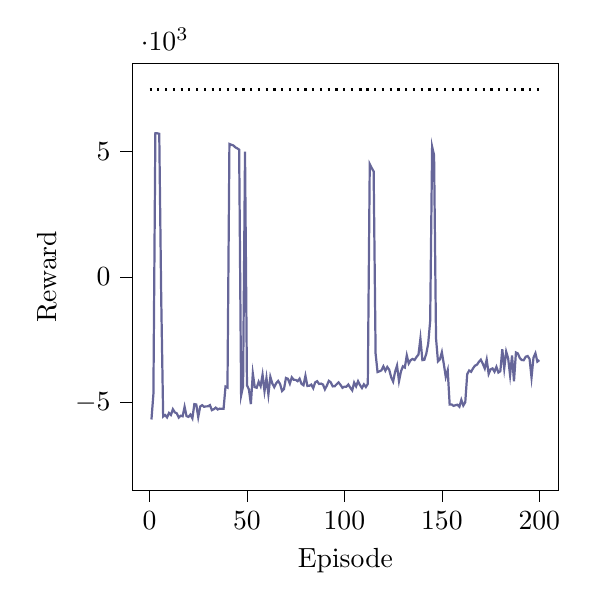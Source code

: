 % This file was created by tikzplotlib v0.9.1.
\begin{tikzpicture}

\definecolor{color0}{rgb}{0.122,0.467,0.706}

\begin{axis}[
compat=newest,
tick align=outside,
tick pos=left,
x grid style={white!69.02!black},
xmin=-8.95, xmax=209.95,
xtick style={color=black},
y grid style={white!69.02!black},
ymin=-8500, ymax=8500,
ytick style={color=black},
scaled y ticks=true,
scaled y ticks=base 10:-3,
width=7cm,
height=7cm,
xlabel=Episode,
ylabel=Reward
]

\addplot[thick, black, dotted, domain=0:200] {7461.75};

\addplot [thick, blue!20!gray]
table {%
1 -5683.549
2 -4664.836
3 5722.89
4 5719.381
5 5701.208
6 -816.427
7 -5565.564
8 -5505.11
9 -5599.37
10 -5420.977
11 -5500.292
12 -5274.421
13 -5398.597
14 -5438.068
15 -5605.79
16 -5533.401
17 -5555.46
18 -5176.754
19 -5548.875
20 -5579.417
21 -5487.715
22 -5636.912
23 -5071.546
24 -5086.616
25 -5588.332
26 -5164.263
27 -5112.38
28 -5177.606
29 -5160.697
30 -5159.421
31 -5110.478
32 -5310.099
33 -5272.8
34 -5209.825
35 -5284.523
36 -5250.458
37 -5258.44
38 -5255.324
39 -4371.233
40 -4412.07
41 5296.095
42 5264.211
43 5238.384
44 5165.1
45 5120.445
46 5068.085
47 -4726.51
48 -4356.664
49 4987.688
50 -4319.567
51 -4485.589
52 -5071.108
53 -3846.776
54 -4394.471
55 -4419.414
56 -4181.112
57 -4355.256
58 -3899.805
59 -4557.381
60 -4026.93
61 -4686.435
62 -3984.335
63 -4246.439
64 -4396.694
65 -4239.664
66 -4147.508
67 -4270.243
68 -4546.316
69 -4466.883
70 -4028.834
71 -4061.358
72 -4254.909
73 -4005.063
74 -4103.085
75 -4104.69
76 -4156.941
77 -4056.961
78 -4265.344
79 -4319.178
80 -3942.459
81 -4345.363
82 -4341.28
83 -4291.704
84 -4435.489
85 -4204.66
86 -4156.441
87 -4267.117
88 -4252.471
89 -4289.652
90 -4482.625
91 -4331.802
92 -4144.517
93 -4200.469
94 -4364.12
95 -4360.944
96 -4276.963
97 -4205.759
98 -4304.623
99 -4421.785
100 -4373.67
101 -4376.084
102 -4290.088
103 -4414.034
104 -4521.647
105 -4211.774
106 -4362.305
107 -4156.319
108 -4313.948
109 -4429.974
110 -4283.751
111 -4388.098
112 -4264.941
113 4493.196
114 4339.388
115 4200.798
116 -3059.578
117 -3793.178
118 -3763.293
119 -3725.331
120 -3567.453
121 -3740.166
122 -3590.545
123 -3704.722
124 -4005.181
125 -4171.422
126 -3781.308
127 -3535.761
128 -4155.898
129 -3771.616
130 -3564.249
131 -3612.769
132 -3129.078
133 -3451.859
134 -3318.223
135 -3271.044
136 -3311.74
137 -3192.026
138 -3094.539
139 -2456.184
140 -3318.06
141 -3304.564
142 -3067.449
143 -2651.554
144 -1753.795
145 5188.76
146 4846.675
147 -2444.455
148 -3366.864
149 -3285.573
150 -3002.448
151 -3470.273
152 -3990.009
153 -3721.36
154 -5089.466
155 -5083.823
156 -5139.534
157 -5112.824
158 -5094.474
159 -5172.236
160 -4901.767
161 -5126.598
162 -4997.195
163 -3875.583
164 -3732.008
165 -3782.043
166 -3643.845
167 -3538.48
168 -3499.875
169 -3384.336
170 -3300.356
171 -3461.506
172 -3649.192
173 -3297.677
174 -3867.855
175 -3684.266
176 -3649.026
177 -3778.979
178 -3586.167
179 -3812.763
180 -3760.775
181 -2885.227
182 -3649.232
183 -2981.239
184 -3242.809
185 -3922.333
186 -3135.856
187 -4156.937
188 -3015.487
189 -3054.351
190 -3234.992
191 -3314.503
192 -3321.25
193 -3183.989
194 -3155.055
195 -3272.746
196 -4009.196
197 -3218.939
198 -3043.657
199 -3379.145
200 -3314.806
};
\end{axis}

\end{tikzpicture}
